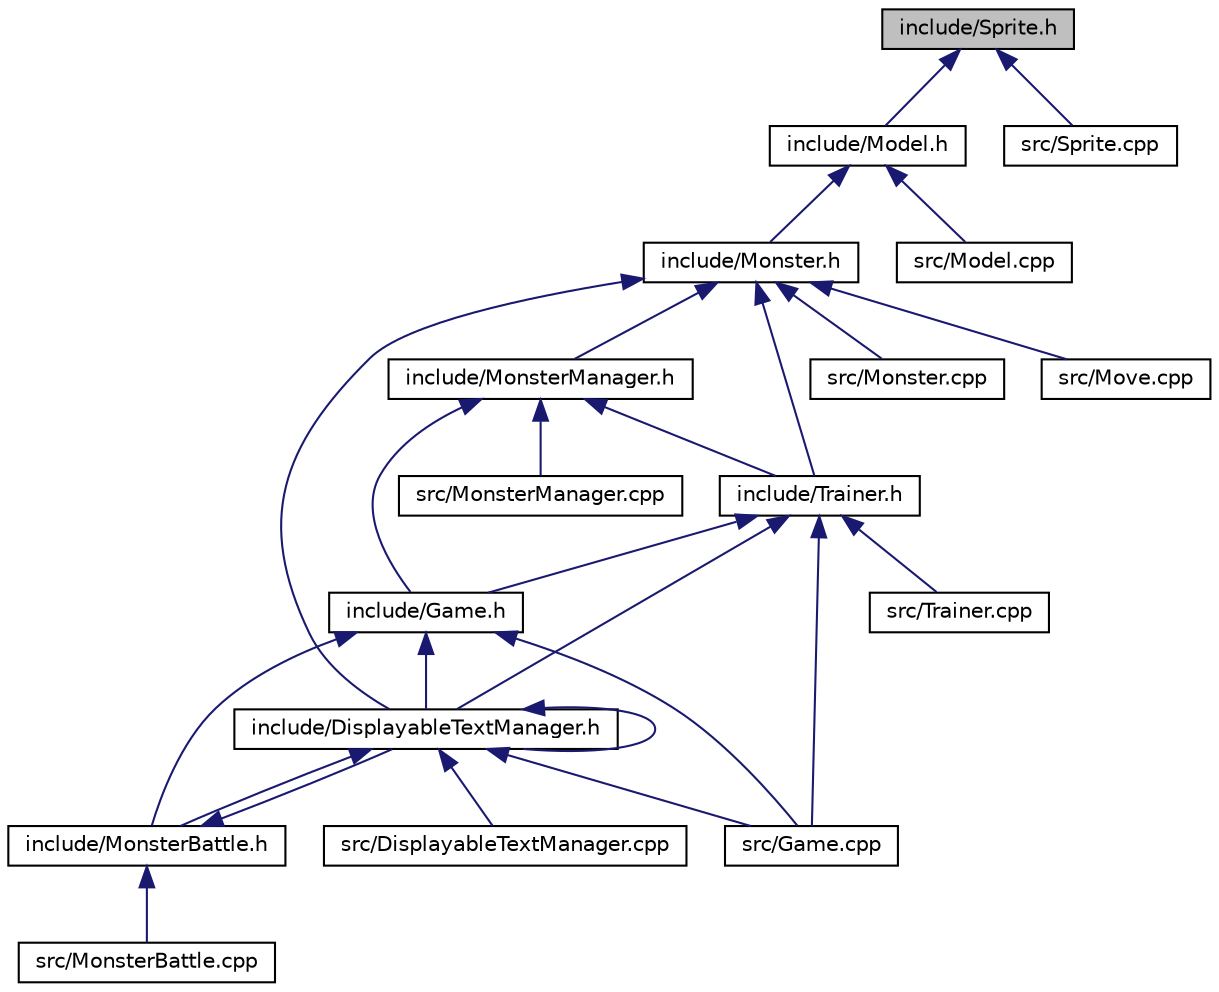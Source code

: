 digraph "include/Sprite.h"
{
  edge [fontname="Helvetica",fontsize="10",labelfontname="Helvetica",labelfontsize="10"];
  node [fontname="Helvetica",fontsize="10",shape=record];
  Node15 [label="include/Sprite.h",height=0.2,width=0.4,color="black", fillcolor="grey75", style="filled", fontcolor="black"];
  Node15 -> Node16 [dir="back",color="midnightblue",fontsize="10",style="solid"];
  Node16 [label="include/Model.h",height=0.2,width=0.4,color="black", fillcolor="white", style="filled",URL="$Model_8h.html"];
  Node16 -> Node17 [dir="back",color="midnightblue",fontsize="10",style="solid"];
  Node17 [label="include/Monster.h",height=0.2,width=0.4,color="black", fillcolor="white", style="filled",URL="$Monster_8h.html"];
  Node17 -> Node18 [dir="back",color="midnightblue",fontsize="10",style="solid"];
  Node18 [label="include/DisplayableTextManager.h",height=0.2,width=0.4,color="black", fillcolor="white", style="filled",URL="$DisplayableTextManager_8h.html"];
  Node18 -> Node18 [dir="back",color="midnightblue",fontsize="10",style="solid"];
  Node18 -> Node19 [dir="back",color="midnightblue",fontsize="10",style="solid"];
  Node19 [label="include/MonsterBattle.h",height=0.2,width=0.4,color="black", fillcolor="white", style="filled",URL="$MonsterBattle_8h.html"];
  Node19 -> Node18 [dir="back",color="midnightblue",fontsize="10",style="solid"];
  Node19 -> Node20 [dir="back",color="midnightblue",fontsize="10",style="solid"];
  Node20 [label="src/MonsterBattle.cpp",height=0.2,width=0.4,color="black", fillcolor="white", style="filled",URL="$MonsterBattle_8cpp.html"];
  Node18 -> Node21 [dir="back",color="midnightblue",fontsize="10",style="solid"];
  Node21 [label="src/DisplayableTextManager.cpp",height=0.2,width=0.4,color="black", fillcolor="white", style="filled",URL="$DisplayableTextManager_8cpp.html"];
  Node18 -> Node22 [dir="back",color="midnightblue",fontsize="10",style="solid"];
  Node22 [label="src/Game.cpp",height=0.2,width=0.4,color="black", fillcolor="white", style="filled",URL="$Game_8cpp.html"];
  Node17 -> Node23 [dir="back",color="midnightblue",fontsize="10",style="solid"];
  Node23 [label="include/MonsterManager.h",height=0.2,width=0.4,color="black", fillcolor="white", style="filled",URL="$MonsterManager_8h.html"];
  Node23 -> Node24 [dir="back",color="midnightblue",fontsize="10",style="solid"];
  Node24 [label="include/Game.h",height=0.2,width=0.4,color="black", fillcolor="white", style="filled",URL="$Game_8h.html"];
  Node24 -> Node19 [dir="back",color="midnightblue",fontsize="10",style="solid"];
  Node24 -> Node18 [dir="back",color="midnightblue",fontsize="10",style="solid"];
  Node24 -> Node22 [dir="back",color="midnightblue",fontsize="10",style="solid"];
  Node23 -> Node25 [dir="back",color="midnightblue",fontsize="10",style="solid"];
  Node25 [label="include/Trainer.h",height=0.2,width=0.4,color="black", fillcolor="white", style="filled",URL="$Trainer_8h.html"];
  Node25 -> Node24 [dir="back",color="midnightblue",fontsize="10",style="solid"];
  Node25 -> Node18 [dir="back",color="midnightblue",fontsize="10",style="solid"];
  Node25 -> Node22 [dir="back",color="midnightblue",fontsize="10",style="solid"];
  Node25 -> Node26 [dir="back",color="midnightblue",fontsize="10",style="solid"];
  Node26 [label="src/Trainer.cpp",height=0.2,width=0.4,color="black", fillcolor="white", style="filled",URL="$Trainer_8cpp.html"];
  Node23 -> Node27 [dir="back",color="midnightblue",fontsize="10",style="solid"];
  Node27 [label="src/MonsterManager.cpp",height=0.2,width=0.4,color="black", fillcolor="white", style="filled",URL="$MonsterManager_8cpp.html"];
  Node17 -> Node25 [dir="back",color="midnightblue",fontsize="10",style="solid"];
  Node17 -> Node28 [dir="back",color="midnightblue",fontsize="10",style="solid"];
  Node28 [label="src/Monster.cpp",height=0.2,width=0.4,color="black", fillcolor="white", style="filled",URL="$Monster_8cpp.html"];
  Node17 -> Node29 [dir="back",color="midnightblue",fontsize="10",style="solid"];
  Node29 [label="src/Move.cpp",height=0.2,width=0.4,color="black", fillcolor="white", style="filled",URL="$Move_8cpp.html"];
  Node16 -> Node30 [dir="back",color="midnightblue",fontsize="10",style="solid"];
  Node30 [label="src/Model.cpp",height=0.2,width=0.4,color="black", fillcolor="white", style="filled",URL="$Model_8cpp.html"];
  Node15 -> Node31 [dir="back",color="midnightblue",fontsize="10",style="solid"];
  Node31 [label="src/Sprite.cpp",height=0.2,width=0.4,color="black", fillcolor="white", style="filled",URL="$Sprite_8cpp.html"];
}

